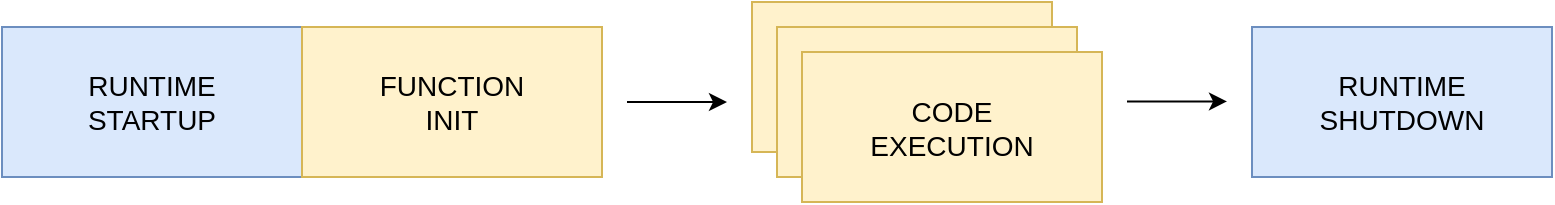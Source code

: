 <mxfile version="21.6.7" type="device">
  <diagram name="Pagina-1" id="8y657HBjVXf3H2ojvI5x">
    <mxGraphModel dx="1195" dy="658" grid="1" gridSize="10" guides="1" tooltips="1" connect="1" arrows="1" fold="1" page="1" pageScale="1" pageWidth="827" pageHeight="1169" math="0" shadow="0">
      <root>
        <mxCell id="0" />
        <mxCell id="1" parent="0" />
        <mxCell id="CdcabsOZv6A9RvAW17S2-13" value="" style="group;fontSize=12;" vertex="1" connectable="0" parent="1">
          <mxGeometry x="20" y="260" width="775" height="100" as="geometry" />
        </mxCell>
        <mxCell id="CdcabsOZv6A9RvAW17S2-1" value="&lt;font style=&quot;font-size: 14px;&quot;&gt;RUNTIME&lt;br&gt;STARTUP&lt;/font&gt;" style="rounded=0;whiteSpace=wrap;html=1;fillColor=#dae8fc;strokeColor=#6c8ebf;" vertex="1" parent="CdcabsOZv6A9RvAW17S2-13">
          <mxGeometry y="12.5" width="150" height="75" as="geometry" />
        </mxCell>
        <mxCell id="CdcabsOZv6A9RvAW17S2-2" value="FUNCTION&lt;br style=&quot;font-size: 14px;&quot;&gt;INIT" style="rounded=0;whiteSpace=wrap;html=1;fillColor=#fff2cc;strokeColor=#d6b656;fontStyle=0;fontSize=14;" vertex="1" parent="CdcabsOZv6A9RvAW17S2-13">
          <mxGeometry x="150" y="12.5" width="150" height="75" as="geometry" />
        </mxCell>
        <mxCell id="CdcabsOZv6A9RvAW17S2-5" value="&lt;font style=&quot;font-size: 14px;&quot;&gt;RUNTIME&lt;br&gt;SHUTDOWN&lt;/font&gt;" style="whiteSpace=wrap;html=1;rounded=0;fillColor=#dae8fc;strokeColor=#6c8ebf;" vertex="1" parent="CdcabsOZv6A9RvAW17S2-13">
          <mxGeometry x="625" y="12.5" width="150" height="75" as="geometry" />
        </mxCell>
        <mxCell id="CdcabsOZv6A9RvAW17S2-10" value="" style="group" vertex="1" connectable="0" parent="CdcabsOZv6A9RvAW17S2-13">
          <mxGeometry x="375" width="175" height="100" as="geometry" />
        </mxCell>
        <mxCell id="CdcabsOZv6A9RvAW17S2-3" value="CODE&lt;br&gt;EXECUTION" style="whiteSpace=wrap;html=1;rounded=0;fillColor=#fff2cc;strokeColor=#d6b656;" vertex="1" parent="CdcabsOZv6A9RvAW17S2-10">
          <mxGeometry width="150" height="75" as="geometry" />
        </mxCell>
        <mxCell id="CdcabsOZv6A9RvAW17S2-7" value="CODE&lt;br&gt;EXECUTION" style="whiteSpace=wrap;html=1;rounded=0;fillColor=#fff2cc;strokeColor=#d6b656;" vertex="1" parent="CdcabsOZv6A9RvAW17S2-10">
          <mxGeometry x="12.5" y="12.5" width="150" height="75" as="geometry" />
        </mxCell>
        <mxCell id="CdcabsOZv6A9RvAW17S2-8" value="&lt;font style=&quot;font-size: 14px;&quot;&gt;CODE&lt;br&gt;EXECUTION&lt;/font&gt;" style="whiteSpace=wrap;html=1;rounded=0;fillColor=#fff2cc;strokeColor=#d6b656;" vertex="1" parent="CdcabsOZv6A9RvAW17S2-10">
          <mxGeometry x="25" y="25" width="150" height="75" as="geometry" />
        </mxCell>
        <mxCell id="CdcabsOZv6A9RvAW17S2-11" value="" style="endArrow=classic;html=1;rounded=0;" edge="1" parent="CdcabsOZv6A9RvAW17S2-13">
          <mxGeometry width="50" height="50" relative="1" as="geometry">
            <mxPoint x="312.5" y="50" as="sourcePoint" />
            <mxPoint x="362.5" y="50" as="targetPoint" />
          </mxGeometry>
        </mxCell>
        <mxCell id="CdcabsOZv6A9RvAW17S2-12" value="" style="endArrow=classic;html=1;rounded=0;" edge="1" parent="CdcabsOZv6A9RvAW17S2-13">
          <mxGeometry width="50" height="50" relative="1" as="geometry">
            <mxPoint x="562.5" y="49.7" as="sourcePoint" />
            <mxPoint x="612.5" y="49.7" as="targetPoint" />
          </mxGeometry>
        </mxCell>
      </root>
    </mxGraphModel>
  </diagram>
</mxfile>
